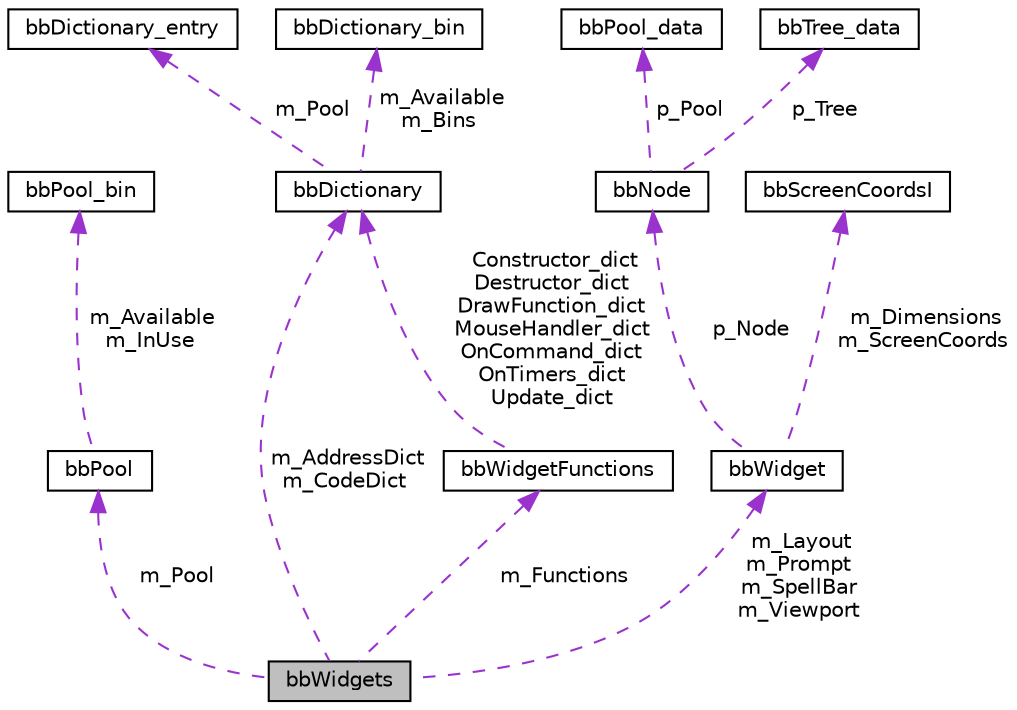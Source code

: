 digraph "bbWidgets"
{
 // LATEX_PDF_SIZE
  edge [fontname="Helvetica",fontsize="10",labelfontname="Helvetica",labelfontsize="10"];
  node [fontname="Helvetica",fontsize="10",shape=record];
  Node1 [label="bbWidgets",height=0.2,width=0.4,color="black", fillcolor="grey75", style="filled", fontcolor="black",tooltip=" "];
  Node2 -> Node1 [dir="back",color="darkorchid3",fontsize="10",style="dashed",label=" m_Pool" ,fontname="Helvetica"];
  Node2 [label="bbPool",height=0.2,width=0.4,color="black", fillcolor="white", style="filled",URL="$structbbPool.html",tooltip=" "];
  Node3 -> Node2 [dir="back",color="darkorchid3",fontsize="10",style="dashed",label=" m_Available\nm_InUse" ,fontname="Helvetica"];
  Node3 [label="bbPool_bin",height=0.2,width=0.4,color="black", fillcolor="white", style="filled",URL="$structbbPool__bin.html",tooltip=" "];
  Node4 -> Node1 [dir="back",color="darkorchid3",fontsize="10",style="dashed",label=" m_AddressDict\nm_CodeDict" ,fontname="Helvetica"];
  Node4 [label="bbDictionary",height=0.2,width=0.4,color="black", fillcolor="white", style="filled",URL="$structbbDictionary.html",tooltip=" "];
  Node5 -> Node4 [dir="back",color="darkorchid3",fontsize="10",style="dashed",label=" m_Pool" ,fontname="Helvetica"];
  Node5 [label="bbDictionary_entry",height=0.2,width=0.4,color="black", fillcolor="white", style="filled",URL="$structbbDictionary__entry.html",tooltip=" "];
  Node6 -> Node4 [dir="back",color="darkorchid3",fontsize="10",style="dashed",label=" m_Available\nm_Bins" ,fontname="Helvetica"];
  Node6 [label="bbDictionary_bin",height=0.2,width=0.4,color="black", fillcolor="white", style="filled",URL="$structbbDictionary__bin.html",tooltip=" "];
  Node7 -> Node1 [dir="back",color="darkorchid3",fontsize="10",style="dashed",label=" m_Functions" ,fontname="Helvetica"];
  Node7 [label="bbWidgetFunctions",height=0.2,width=0.4,color="black", fillcolor="white", style="filled",URL="$structbbWidgetFunctions.html",tooltip=" "];
  Node4 -> Node7 [dir="back",color="darkorchid3",fontsize="10",style="dashed",label=" Constructor_dict\nDestructor_dict\nDrawFunction_dict\nMouseHandler_dict\nOnCommand_dict\nOnTimers_dict\nUpdate_dict" ,fontname="Helvetica"];
  Node8 -> Node1 [dir="back",color="darkorchid3",fontsize="10",style="dashed",label=" m_Layout\nm_Prompt\nm_SpellBar\nm_Viewport" ,fontname="Helvetica"];
  Node8 [label="bbWidget",height=0.2,width=0.4,color="black", fillcolor="white", style="filled",URL="$structbbWidget.html",tooltip=" "];
  Node9 -> Node8 [dir="back",color="darkorchid3",fontsize="10",style="dashed",label=" p_Node" ,fontname="Helvetica"];
  Node9 [label="bbNode",height=0.2,width=0.4,color="black", fillcolor="white", style="filled",URL="$structbbNode.html",tooltip=" "];
  Node10 -> Node9 [dir="back",color="darkorchid3",fontsize="10",style="dashed",label=" p_Pool" ,fontname="Helvetica"];
  Node10 [label="bbPool_data",height=0.2,width=0.4,color="black", fillcolor="white", style="filled",URL="$structbbPool__data.html",tooltip=" "];
  Node11 -> Node9 [dir="back",color="darkorchid3",fontsize="10",style="dashed",label=" p_Tree" ,fontname="Helvetica"];
  Node11 [label="bbTree_data",height=0.2,width=0.4,color="black", fillcolor="white", style="filled",URL="$structbbTree__data.html",tooltip=" "];
  Node12 -> Node8 [dir="back",color="darkorchid3",fontsize="10",style="dashed",label=" m_Dimensions\nm_ScreenCoords" ,fontname="Helvetica"];
  Node12 [label="bbScreenCoordsI",height=0.2,width=0.4,color="black", fillcolor="white", style="filled",URL="$structbbScreenCoordsI.html",tooltip="Fixed point, 2d coordinates, precision given by bbMap::m_ScreenPPP."];
}

